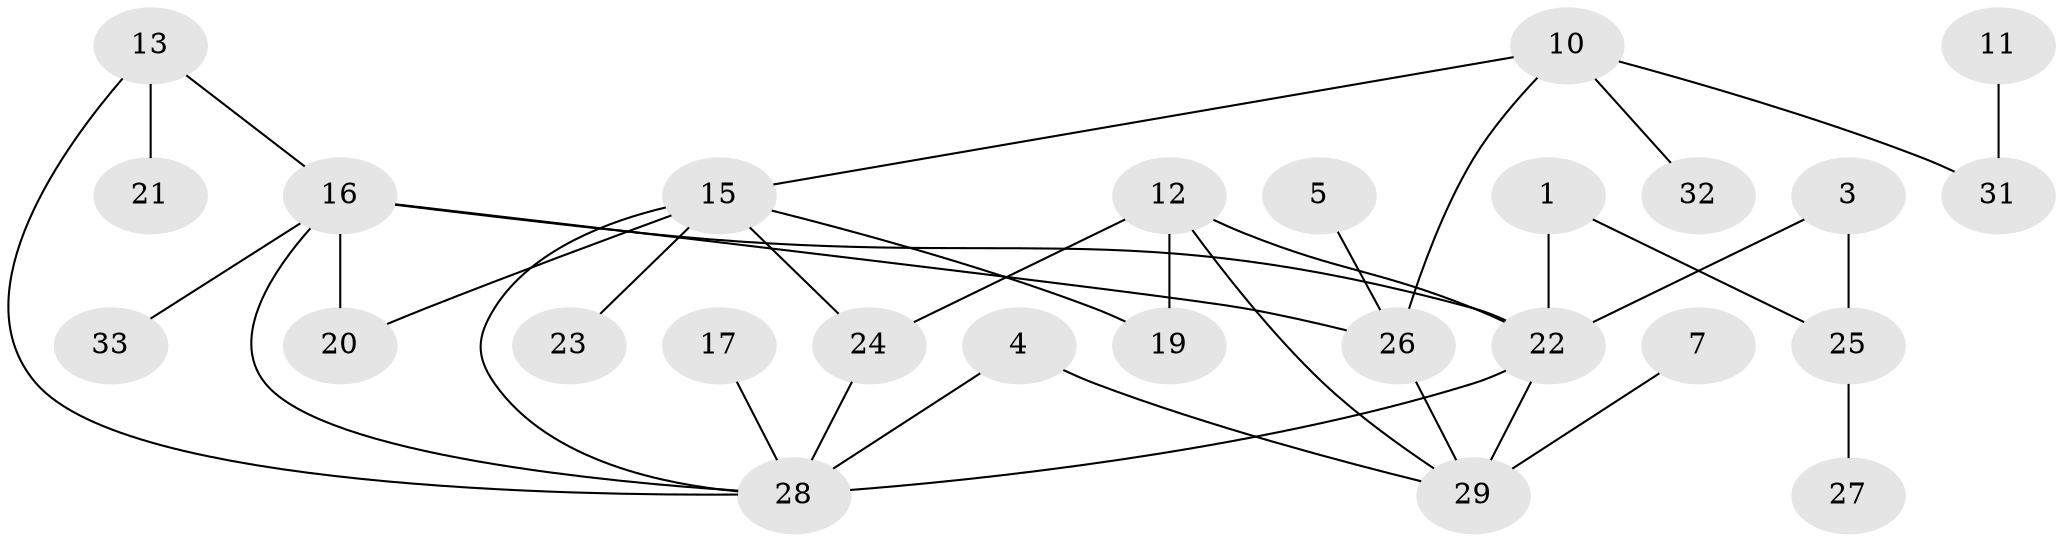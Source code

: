 // original degree distribution, {2: 0.36923076923076925, 5: 0.03076923076923077, 1: 0.16923076923076924, 3: 0.2, 6: 0.03076923076923077, 4: 0.09230769230769231, 0: 0.1076923076923077}
// Generated by graph-tools (version 1.1) at 2025/00/03/09/25 03:00:53]
// undirected, 26 vertices, 36 edges
graph export_dot {
graph [start="1"]
  node [color=gray90,style=filled];
  1;
  3;
  4;
  5;
  7;
  10;
  11;
  12;
  13;
  15;
  16;
  17;
  19;
  20;
  21;
  22;
  23;
  24;
  25;
  26;
  27;
  28;
  29;
  31;
  32;
  33;
  1 -- 22 [weight=1.0];
  1 -- 25 [weight=1.0];
  3 -- 22 [weight=1.0];
  3 -- 25 [weight=1.0];
  4 -- 28 [weight=1.0];
  4 -- 29 [weight=1.0];
  5 -- 26 [weight=1.0];
  7 -- 29 [weight=1.0];
  10 -- 15 [weight=1.0];
  10 -- 26 [weight=1.0];
  10 -- 31 [weight=1.0];
  10 -- 32 [weight=1.0];
  11 -- 31 [weight=1.0];
  12 -- 19 [weight=1.0];
  12 -- 22 [weight=1.0];
  12 -- 24 [weight=1.0];
  12 -- 29 [weight=1.0];
  13 -- 16 [weight=1.0];
  13 -- 21 [weight=1.0];
  13 -- 28 [weight=1.0];
  15 -- 19 [weight=1.0];
  15 -- 20 [weight=1.0];
  15 -- 23 [weight=1.0];
  15 -- 24 [weight=1.0];
  15 -- 28 [weight=1.0];
  16 -- 20 [weight=2.0];
  16 -- 22 [weight=1.0];
  16 -- 26 [weight=1.0];
  16 -- 28 [weight=1.0];
  16 -- 33 [weight=1.0];
  17 -- 28 [weight=1.0];
  22 -- 28 [weight=2.0];
  22 -- 29 [weight=2.0];
  24 -- 28 [weight=1.0];
  25 -- 27 [weight=1.0];
  26 -- 29 [weight=1.0];
}
